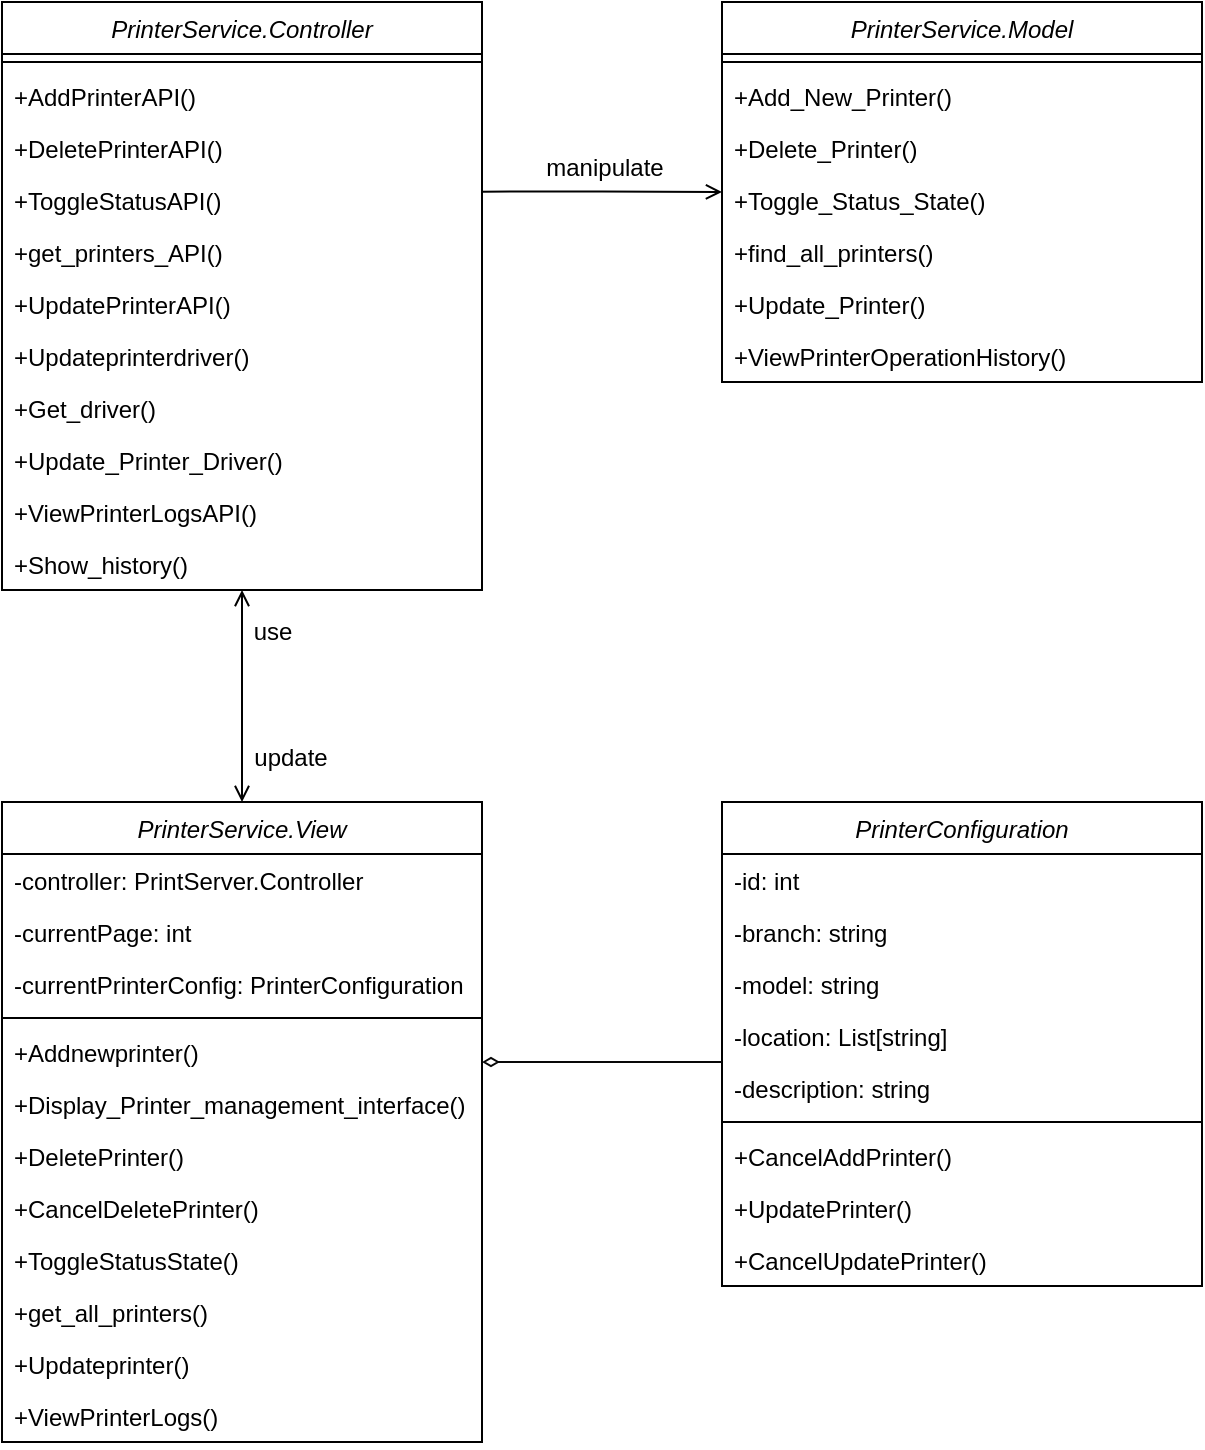 <mxfile version="24.8.3">
  <diagram id="C5RBs43oDa-KdzZeNtuy" name="Page-1">
    <mxGraphModel dx="1213" dy="613" grid="0" gridSize="10" guides="1" tooltips="1" connect="1" arrows="1" fold="1" page="1" pageScale="1" pageWidth="827" pageHeight="1169" math="0" shadow="0">
      <root>
        <mxCell id="WIyWlLk6GJQsqaUBKTNV-0" />
        <mxCell id="WIyWlLk6GJQsqaUBKTNV-1" parent="WIyWlLk6GJQsqaUBKTNV-0" />
        <mxCell id="Dpd7YhBAMMxkbJQSM_vH-47" value="" style="edgeStyle=orthogonalEdgeStyle;rounded=0;orthogonalLoop=1;jettySize=auto;html=1;endArrow=open;endFill=0;startArrow=open;startFill=0;" edge="1" parent="WIyWlLk6GJQsqaUBKTNV-1" source="zkfFHV4jXpPFQw0GAbJ--0" target="Dpd7YhBAMMxkbJQSM_vH-2">
          <mxGeometry relative="1" as="geometry" />
        </mxCell>
        <mxCell id="zkfFHV4jXpPFQw0GAbJ--0" value="PrinterService.View" style="swimlane;fontStyle=2;align=center;verticalAlign=top;childLayout=stackLayout;horizontal=1;startSize=26;horizontalStack=0;resizeParent=1;resizeLast=0;collapsible=1;marginBottom=0;rounded=0;shadow=0;strokeWidth=1;" parent="WIyWlLk6GJQsqaUBKTNV-1" vertex="1">
          <mxGeometry x="80" y="480" width="240" height="320" as="geometry">
            <mxRectangle x="230" y="140" width="160" height="26" as="alternateBounds" />
          </mxGeometry>
        </mxCell>
        <mxCell id="zkfFHV4jXpPFQw0GAbJ--1" value="-controller: PrintServer.Controller" style="text;align=left;verticalAlign=top;spacingLeft=4;spacingRight=4;overflow=hidden;rotatable=0;points=[[0,0.5],[1,0.5]];portConstraint=eastwest;" parent="zkfFHV4jXpPFQw0GAbJ--0" vertex="1">
          <mxGeometry y="26" width="240" height="26" as="geometry" />
        </mxCell>
        <mxCell id="Dpd7YhBAMMxkbJQSM_vH-77" value="-currentPage: int" style="text;align=left;verticalAlign=top;spacingLeft=4;spacingRight=4;overflow=hidden;rotatable=0;points=[[0,0.5],[1,0.5]];portConstraint=eastwest;" vertex="1" parent="zkfFHV4jXpPFQw0GAbJ--0">
          <mxGeometry y="52" width="240" height="26" as="geometry" />
        </mxCell>
        <mxCell id="Dpd7YhBAMMxkbJQSM_vH-78" value="-currentPrinterConfig: PrinterConfiguration" style="text;align=left;verticalAlign=top;spacingLeft=4;spacingRight=4;overflow=hidden;rotatable=0;points=[[0,0.5],[1,0.5]];portConstraint=eastwest;" vertex="1" parent="zkfFHV4jXpPFQw0GAbJ--0">
          <mxGeometry y="78" width="240" height="26" as="geometry" />
        </mxCell>
        <mxCell id="zkfFHV4jXpPFQw0GAbJ--4" value="" style="line;html=1;strokeWidth=1;align=left;verticalAlign=middle;spacingTop=-1;spacingLeft=3;spacingRight=3;rotatable=0;labelPosition=right;points=[];portConstraint=eastwest;" parent="zkfFHV4jXpPFQw0GAbJ--0" vertex="1">
          <mxGeometry y="104" width="240" height="8" as="geometry" />
        </mxCell>
        <mxCell id="zkfFHV4jXpPFQw0GAbJ--5" value="+Addnewprinter()" style="text;align=left;verticalAlign=top;spacingLeft=4;spacingRight=4;overflow=hidden;rotatable=0;points=[[0,0.5],[1,0.5]];portConstraint=eastwest;" parent="zkfFHV4jXpPFQw0GAbJ--0" vertex="1">
          <mxGeometry y="112" width="240" height="26" as="geometry" />
        </mxCell>
        <mxCell id="Dpd7YhBAMMxkbJQSM_vH-1" value="+Display_Printer_management_interface()" style="text;align=left;verticalAlign=top;spacingLeft=4;spacingRight=4;overflow=hidden;rotatable=0;points=[[0,0.5],[1,0.5]];portConstraint=eastwest;" vertex="1" parent="zkfFHV4jXpPFQw0GAbJ--0">
          <mxGeometry y="138" width="240" height="26" as="geometry" />
        </mxCell>
        <mxCell id="Dpd7YhBAMMxkbJQSM_vH-14" value="+DeletePrinter()" style="text;align=left;verticalAlign=top;spacingLeft=4;spacingRight=4;overflow=hidden;rotatable=0;points=[[0,0.5],[1,0.5]];portConstraint=eastwest;" vertex="1" parent="zkfFHV4jXpPFQw0GAbJ--0">
          <mxGeometry y="164" width="240" height="26" as="geometry" />
        </mxCell>
        <mxCell id="Dpd7YhBAMMxkbJQSM_vH-15" value="+CancelDeletePrinter()&#xa;" style="text;align=left;verticalAlign=top;spacingLeft=4;spacingRight=4;overflow=hidden;rotatable=0;points=[[0,0.5],[1,0.5]];portConstraint=eastwest;" vertex="1" parent="zkfFHV4jXpPFQw0GAbJ--0">
          <mxGeometry y="190" width="240" height="26" as="geometry" />
        </mxCell>
        <mxCell id="Dpd7YhBAMMxkbJQSM_vH-23" value="+ToggleStatusState()" style="text;align=left;verticalAlign=top;spacingLeft=4;spacingRight=4;overflow=hidden;rotatable=0;points=[[0,0.5],[1,0.5]];portConstraint=eastwest;" vertex="1" parent="zkfFHV4jXpPFQw0GAbJ--0">
          <mxGeometry y="216" width="240" height="26" as="geometry" />
        </mxCell>
        <mxCell id="Dpd7YhBAMMxkbJQSM_vH-28" value="+get_all_printers()" style="text;align=left;verticalAlign=top;spacingLeft=4;spacingRight=4;overflow=hidden;rotatable=0;points=[[0,0.5],[1,0.5]];portConstraint=eastwest;" vertex="1" parent="zkfFHV4jXpPFQw0GAbJ--0">
          <mxGeometry y="242" width="240" height="26" as="geometry" />
        </mxCell>
        <mxCell id="Dpd7YhBAMMxkbJQSM_vH-31" value="+Updateprinter()" style="text;align=left;verticalAlign=top;spacingLeft=4;spacingRight=4;overflow=hidden;rotatable=0;points=[[0,0.5],[1,0.5]];portConstraint=eastwest;" vertex="1" parent="zkfFHV4jXpPFQw0GAbJ--0">
          <mxGeometry y="268" width="240" height="26" as="geometry" />
        </mxCell>
        <mxCell id="Dpd7YhBAMMxkbJQSM_vH-43" value="+ViewPrinterLogs()" style="text;align=left;verticalAlign=top;spacingLeft=4;spacingRight=4;overflow=hidden;rotatable=0;points=[[0,0.5],[1,0.5]];portConstraint=eastwest;" vertex="1" parent="zkfFHV4jXpPFQw0GAbJ--0">
          <mxGeometry y="294" width="240" height="26" as="geometry" />
        </mxCell>
        <mxCell id="Dpd7YhBAMMxkbJQSM_vH-2" value="PrinterService.Controller" style="swimlane;fontStyle=2;align=center;verticalAlign=top;childLayout=stackLayout;horizontal=1;startSize=26;horizontalStack=0;resizeParent=1;resizeLast=0;collapsible=1;marginBottom=0;rounded=0;shadow=0;strokeWidth=1;" vertex="1" parent="WIyWlLk6GJQsqaUBKTNV-1">
          <mxGeometry x="80" y="80" width="240" height="294" as="geometry">
            <mxRectangle x="230" y="140" width="160" height="26" as="alternateBounds" />
          </mxGeometry>
        </mxCell>
        <mxCell id="Dpd7YhBAMMxkbJQSM_vH-4" value="" style="line;html=1;strokeWidth=1;align=left;verticalAlign=middle;spacingTop=-1;spacingLeft=3;spacingRight=3;rotatable=0;labelPosition=right;points=[];portConstraint=eastwest;" vertex="1" parent="Dpd7YhBAMMxkbJQSM_vH-2">
          <mxGeometry y="26" width="240" height="8" as="geometry" />
        </mxCell>
        <mxCell id="Dpd7YhBAMMxkbJQSM_vH-5" value="+AddPrinterAPI()" style="text;align=left;verticalAlign=top;spacingLeft=4;spacingRight=4;overflow=hidden;rotatable=0;points=[[0,0.5],[1,0.5]];portConstraint=eastwest;" vertex="1" parent="Dpd7YhBAMMxkbJQSM_vH-2">
          <mxGeometry y="34" width="240" height="26" as="geometry" />
        </mxCell>
        <mxCell id="Dpd7YhBAMMxkbJQSM_vH-24" value="+DeletePrinterAPI()" style="text;align=left;verticalAlign=top;spacingLeft=4;spacingRight=4;overflow=hidden;rotatable=0;points=[[0,0.5],[1,0.5]];portConstraint=eastwest;" vertex="1" parent="Dpd7YhBAMMxkbJQSM_vH-2">
          <mxGeometry y="60" width="240" height="26" as="geometry" />
        </mxCell>
        <mxCell id="Dpd7YhBAMMxkbJQSM_vH-26" value="+ToggleStatusAPI()" style="text;align=left;verticalAlign=top;spacingLeft=4;spacingRight=4;overflow=hidden;rotatable=0;points=[[0,0.5],[1,0.5]];portConstraint=eastwest;" vertex="1" parent="Dpd7YhBAMMxkbJQSM_vH-2">
          <mxGeometry y="86" width="240" height="26" as="geometry" />
        </mxCell>
        <mxCell id="Dpd7YhBAMMxkbJQSM_vH-29" value="+get_printers_API()" style="text;align=left;verticalAlign=top;spacingLeft=4;spacingRight=4;overflow=hidden;rotatable=0;points=[[0,0.5],[1,0.5]];portConstraint=eastwest;" vertex="1" parent="Dpd7YhBAMMxkbJQSM_vH-2">
          <mxGeometry y="112" width="240" height="26" as="geometry" />
        </mxCell>
        <mxCell id="Dpd7YhBAMMxkbJQSM_vH-38" value="+UpdatePrinterAPI()" style="text;align=left;verticalAlign=top;spacingLeft=4;spacingRight=4;overflow=hidden;rotatable=0;points=[[0,0.5],[1,0.5]];portConstraint=eastwest;" vertex="1" parent="Dpd7YhBAMMxkbJQSM_vH-2">
          <mxGeometry y="138" width="240" height="26" as="geometry" />
        </mxCell>
        <mxCell id="Dpd7YhBAMMxkbJQSM_vH-39" value="+Updateprinterdriver()" style="text;align=left;verticalAlign=top;spacingLeft=4;spacingRight=4;overflow=hidden;rotatable=0;points=[[0,0.5],[1,0.5]];portConstraint=eastwest;" vertex="1" parent="Dpd7YhBAMMxkbJQSM_vH-2">
          <mxGeometry y="164" width="240" height="26" as="geometry" />
        </mxCell>
        <mxCell id="Dpd7YhBAMMxkbJQSM_vH-40" value="+Get_driver()" style="text;align=left;verticalAlign=top;spacingLeft=4;spacingRight=4;overflow=hidden;rotatable=0;points=[[0,0.5],[1,0.5]];portConstraint=eastwest;" vertex="1" parent="Dpd7YhBAMMxkbJQSM_vH-2">
          <mxGeometry y="190" width="240" height="26" as="geometry" />
        </mxCell>
        <mxCell id="Dpd7YhBAMMxkbJQSM_vH-41" value="+Update_Printer_Driver()" style="text;align=left;verticalAlign=top;spacingLeft=4;spacingRight=4;overflow=hidden;rotatable=0;points=[[0,0.5],[1,0.5]];portConstraint=eastwest;" vertex="1" parent="Dpd7YhBAMMxkbJQSM_vH-2">
          <mxGeometry y="216" width="240" height="26" as="geometry" />
        </mxCell>
        <mxCell id="Dpd7YhBAMMxkbJQSM_vH-44" value="+ViewPrinterLogsAPI()" style="text;align=left;verticalAlign=top;spacingLeft=4;spacingRight=4;overflow=hidden;rotatable=0;points=[[0,0.5],[1,0.5]];portConstraint=eastwest;" vertex="1" parent="Dpd7YhBAMMxkbJQSM_vH-2">
          <mxGeometry y="242" width="240" height="26" as="geometry" />
        </mxCell>
        <mxCell id="Dpd7YhBAMMxkbJQSM_vH-45" value="+Show_history()" style="text;align=left;verticalAlign=top;spacingLeft=4;spacingRight=4;overflow=hidden;rotatable=0;points=[[0,0.5],[1,0.5]];portConstraint=eastwest;" vertex="1" parent="Dpd7YhBAMMxkbJQSM_vH-2">
          <mxGeometry y="268" width="240" height="26" as="geometry" />
        </mxCell>
        <mxCell id="Dpd7YhBAMMxkbJQSM_vH-8" value="PrinterService.Model" style="swimlane;fontStyle=2;align=center;verticalAlign=top;childLayout=stackLayout;horizontal=1;startSize=26;horizontalStack=0;resizeParent=1;resizeLast=0;collapsible=1;marginBottom=0;rounded=0;shadow=0;strokeWidth=1;" vertex="1" parent="WIyWlLk6GJQsqaUBKTNV-1">
          <mxGeometry x="440" y="80" width="240" height="190" as="geometry">
            <mxRectangle x="230" y="140" width="160" height="26" as="alternateBounds" />
          </mxGeometry>
        </mxCell>
        <mxCell id="Dpd7YhBAMMxkbJQSM_vH-10" value="" style="line;html=1;strokeWidth=1;align=left;verticalAlign=middle;spacingTop=-1;spacingLeft=3;spacingRight=3;rotatable=0;labelPosition=right;points=[];portConstraint=eastwest;" vertex="1" parent="Dpd7YhBAMMxkbJQSM_vH-8">
          <mxGeometry y="26" width="240" height="8" as="geometry" />
        </mxCell>
        <mxCell id="Dpd7YhBAMMxkbJQSM_vH-11" value="+Add_New_Printer()" style="text;align=left;verticalAlign=top;spacingLeft=4;spacingRight=4;overflow=hidden;rotatable=0;points=[[0,0.5],[1,0.5]];portConstraint=eastwest;" vertex="1" parent="Dpd7YhBAMMxkbJQSM_vH-8">
          <mxGeometry y="34" width="240" height="26" as="geometry" />
        </mxCell>
        <mxCell id="Dpd7YhBAMMxkbJQSM_vH-25" value="+Delete_Printer()" style="text;align=left;verticalAlign=top;spacingLeft=4;spacingRight=4;overflow=hidden;rotatable=0;points=[[0,0.5],[1,0.5]];portConstraint=eastwest;" vertex="1" parent="Dpd7YhBAMMxkbJQSM_vH-8">
          <mxGeometry y="60" width="240" height="26" as="geometry" />
        </mxCell>
        <mxCell id="Dpd7YhBAMMxkbJQSM_vH-27" value="+Toggle_Status_State()" style="text;align=left;verticalAlign=top;spacingLeft=4;spacingRight=4;overflow=hidden;rotatable=0;points=[[0,0.5],[1,0.5]];portConstraint=eastwest;" vertex="1" parent="Dpd7YhBAMMxkbJQSM_vH-8">
          <mxGeometry y="86" width="240" height="26" as="geometry" />
        </mxCell>
        <mxCell id="Dpd7YhBAMMxkbJQSM_vH-30" value="+find_all_printers()" style="text;align=left;verticalAlign=top;spacingLeft=4;spacingRight=4;overflow=hidden;rotatable=0;points=[[0,0.5],[1,0.5]];portConstraint=eastwest;" vertex="1" parent="Dpd7YhBAMMxkbJQSM_vH-8">
          <mxGeometry y="112" width="240" height="26" as="geometry" />
        </mxCell>
        <mxCell id="Dpd7YhBAMMxkbJQSM_vH-42" value="+Update_Printer()" style="text;align=left;verticalAlign=top;spacingLeft=4;spacingRight=4;overflow=hidden;rotatable=0;points=[[0,0.5],[1,0.5]];portConstraint=eastwest;" vertex="1" parent="Dpd7YhBAMMxkbJQSM_vH-8">
          <mxGeometry y="138" width="240" height="26" as="geometry" />
        </mxCell>
        <mxCell id="Dpd7YhBAMMxkbJQSM_vH-46" value="+ViewPrinterOperationHistory()" style="text;align=left;verticalAlign=top;spacingLeft=4;spacingRight=4;overflow=hidden;rotatable=0;points=[[0,0.5],[1,0.5]];portConstraint=eastwest;" vertex="1" parent="Dpd7YhBAMMxkbJQSM_vH-8">
          <mxGeometry y="164" width="240" height="26" as="geometry" />
        </mxCell>
        <mxCell id="Dpd7YhBAMMxkbJQSM_vH-32" value="PrinterConfiguration" style="swimlane;fontStyle=2;align=center;verticalAlign=top;childLayout=stackLayout;horizontal=1;startSize=26;horizontalStack=0;resizeParent=1;resizeLast=0;collapsible=1;marginBottom=0;rounded=0;shadow=0;strokeWidth=1;" vertex="1" parent="WIyWlLk6GJQsqaUBKTNV-1">
          <mxGeometry x="440" y="480" width="240" height="242" as="geometry">
            <mxRectangle x="230" y="140" width="160" height="26" as="alternateBounds" />
          </mxGeometry>
        </mxCell>
        <mxCell id="Dpd7YhBAMMxkbJQSM_vH-52" value="-id: int" style="text;align=left;verticalAlign=top;spacingLeft=4;spacingRight=4;overflow=hidden;rotatable=0;points=[[0,0.5],[1,0.5]];portConstraint=eastwest;" vertex="1" parent="Dpd7YhBAMMxkbJQSM_vH-32">
          <mxGeometry y="26" width="240" height="26" as="geometry" />
        </mxCell>
        <mxCell id="Dpd7YhBAMMxkbJQSM_vH-85" value="-branch: string" style="text;align=left;verticalAlign=top;spacingLeft=4;spacingRight=4;overflow=hidden;rotatable=0;points=[[0,0.5],[1,0.5]];portConstraint=eastwest;" vertex="1" parent="Dpd7YhBAMMxkbJQSM_vH-32">
          <mxGeometry y="52" width="240" height="26" as="geometry" />
        </mxCell>
        <mxCell id="Dpd7YhBAMMxkbJQSM_vH-53" value="-model: string" style="text;align=left;verticalAlign=top;spacingLeft=4;spacingRight=4;overflow=hidden;rotatable=0;points=[[0,0.5],[1,0.5]];portConstraint=eastwest;" vertex="1" parent="Dpd7YhBAMMxkbJQSM_vH-32">
          <mxGeometry y="78" width="240" height="26" as="geometry" />
        </mxCell>
        <mxCell id="Dpd7YhBAMMxkbJQSM_vH-51" value="-location: List[string]" style="text;align=left;verticalAlign=top;spacingLeft=4;spacingRight=4;overflow=hidden;rotatable=0;points=[[0,0.5],[1,0.5]];portConstraint=eastwest;" vertex="1" parent="Dpd7YhBAMMxkbJQSM_vH-32">
          <mxGeometry y="104" width="240" height="26" as="geometry" />
        </mxCell>
        <mxCell id="Dpd7YhBAMMxkbJQSM_vH-64" value="-description: string" style="text;align=left;verticalAlign=top;spacingLeft=4;spacingRight=4;overflow=hidden;rotatable=0;points=[[0,0.5],[1,0.5]];portConstraint=eastwest;" vertex="1" parent="Dpd7YhBAMMxkbJQSM_vH-32">
          <mxGeometry y="130" width="240" height="26" as="geometry" />
        </mxCell>
        <mxCell id="Dpd7YhBAMMxkbJQSM_vH-33" value="" style="line;html=1;strokeWidth=1;align=left;verticalAlign=middle;spacingTop=-1;spacingLeft=3;spacingRight=3;rotatable=0;labelPosition=right;points=[];portConstraint=eastwest;" vertex="1" parent="Dpd7YhBAMMxkbJQSM_vH-32">
          <mxGeometry y="156" width="240" height="8" as="geometry" />
        </mxCell>
        <mxCell id="Dpd7YhBAMMxkbJQSM_vH-34" value="+CancelAddPrinter()" style="text;align=left;verticalAlign=top;spacingLeft=4;spacingRight=4;overflow=hidden;rotatable=0;points=[[0,0.5],[1,0.5]];portConstraint=eastwest;" vertex="1" parent="Dpd7YhBAMMxkbJQSM_vH-32">
          <mxGeometry y="164" width="240" height="26" as="geometry" />
        </mxCell>
        <mxCell id="Dpd7YhBAMMxkbJQSM_vH-35" value="+UpdatePrinter()" style="text;align=left;verticalAlign=top;spacingLeft=4;spacingRight=4;overflow=hidden;rotatable=0;points=[[0,0.5],[1,0.5]];portConstraint=eastwest;" vertex="1" parent="Dpd7YhBAMMxkbJQSM_vH-32">
          <mxGeometry y="190" width="240" height="26" as="geometry" />
        </mxCell>
        <mxCell id="Dpd7YhBAMMxkbJQSM_vH-36" value="+CancelUpdatePrinter()" style="text;align=left;verticalAlign=top;spacingLeft=4;spacingRight=4;overflow=hidden;rotatable=0;points=[[0,0.5],[1,0.5]];portConstraint=eastwest;" vertex="1" parent="Dpd7YhBAMMxkbJQSM_vH-32">
          <mxGeometry y="216" width="240" height="26" as="geometry" />
        </mxCell>
        <mxCell id="Dpd7YhBAMMxkbJQSM_vH-48" value="" style="edgeStyle=orthogonalEdgeStyle;rounded=0;orthogonalLoop=1;jettySize=auto;html=1;exitX=1;exitY=0.339;exitDx=0;exitDy=0;exitPerimeter=0;endArrow=open;endFill=0;" edge="1" parent="WIyWlLk6GJQsqaUBKTNV-1" source="Dpd7YhBAMMxkbJQSM_vH-26" target="Dpd7YhBAMMxkbJQSM_vH-8">
          <mxGeometry relative="1" as="geometry" />
        </mxCell>
        <mxCell id="Dpd7YhBAMMxkbJQSM_vH-49" value="manipulate" style="text;html=1;align=center;verticalAlign=middle;resizable=0;points=[];autosize=1;strokeColor=none;fillColor=none;" vertex="1" parent="WIyWlLk6GJQsqaUBKTNV-1">
          <mxGeometry x="342" y="150" width="77" height="26" as="geometry" />
        </mxCell>
        <mxCell id="Dpd7YhBAMMxkbJQSM_vH-56" value="use" style="text;html=1;align=center;verticalAlign=middle;resizable=0;points=[];autosize=1;strokeColor=none;fillColor=none;" vertex="1" parent="WIyWlLk6GJQsqaUBKTNV-1">
          <mxGeometry x="196" y="382" width="37" height="26" as="geometry" />
        </mxCell>
        <mxCell id="Dpd7YhBAMMxkbJQSM_vH-83" style="edgeStyle=orthogonalEdgeStyle;rounded=0;orthogonalLoop=1;jettySize=auto;html=1;endArrow=diamondThin;endFill=0;strokeColor=#080808;strokeWidth=1;" edge="1" parent="WIyWlLk6GJQsqaUBKTNV-1" source="Dpd7YhBAMMxkbJQSM_vH-32" target="zkfFHV4jXpPFQw0GAbJ--0">
          <mxGeometry relative="1" as="geometry">
            <Array as="points">
              <mxPoint x="394" y="610" />
              <mxPoint x="394" y="610" />
            </Array>
          </mxGeometry>
        </mxCell>
        <mxCell id="Dpd7YhBAMMxkbJQSM_vH-84" value="update" style="text;html=1;align=center;verticalAlign=middle;resizable=0;points=[];autosize=1;strokeColor=none;fillColor=none;" vertex="1" parent="WIyWlLk6GJQsqaUBKTNV-1">
          <mxGeometry x="196" y="445" width="55" height="26" as="geometry" />
        </mxCell>
      </root>
    </mxGraphModel>
  </diagram>
</mxfile>
